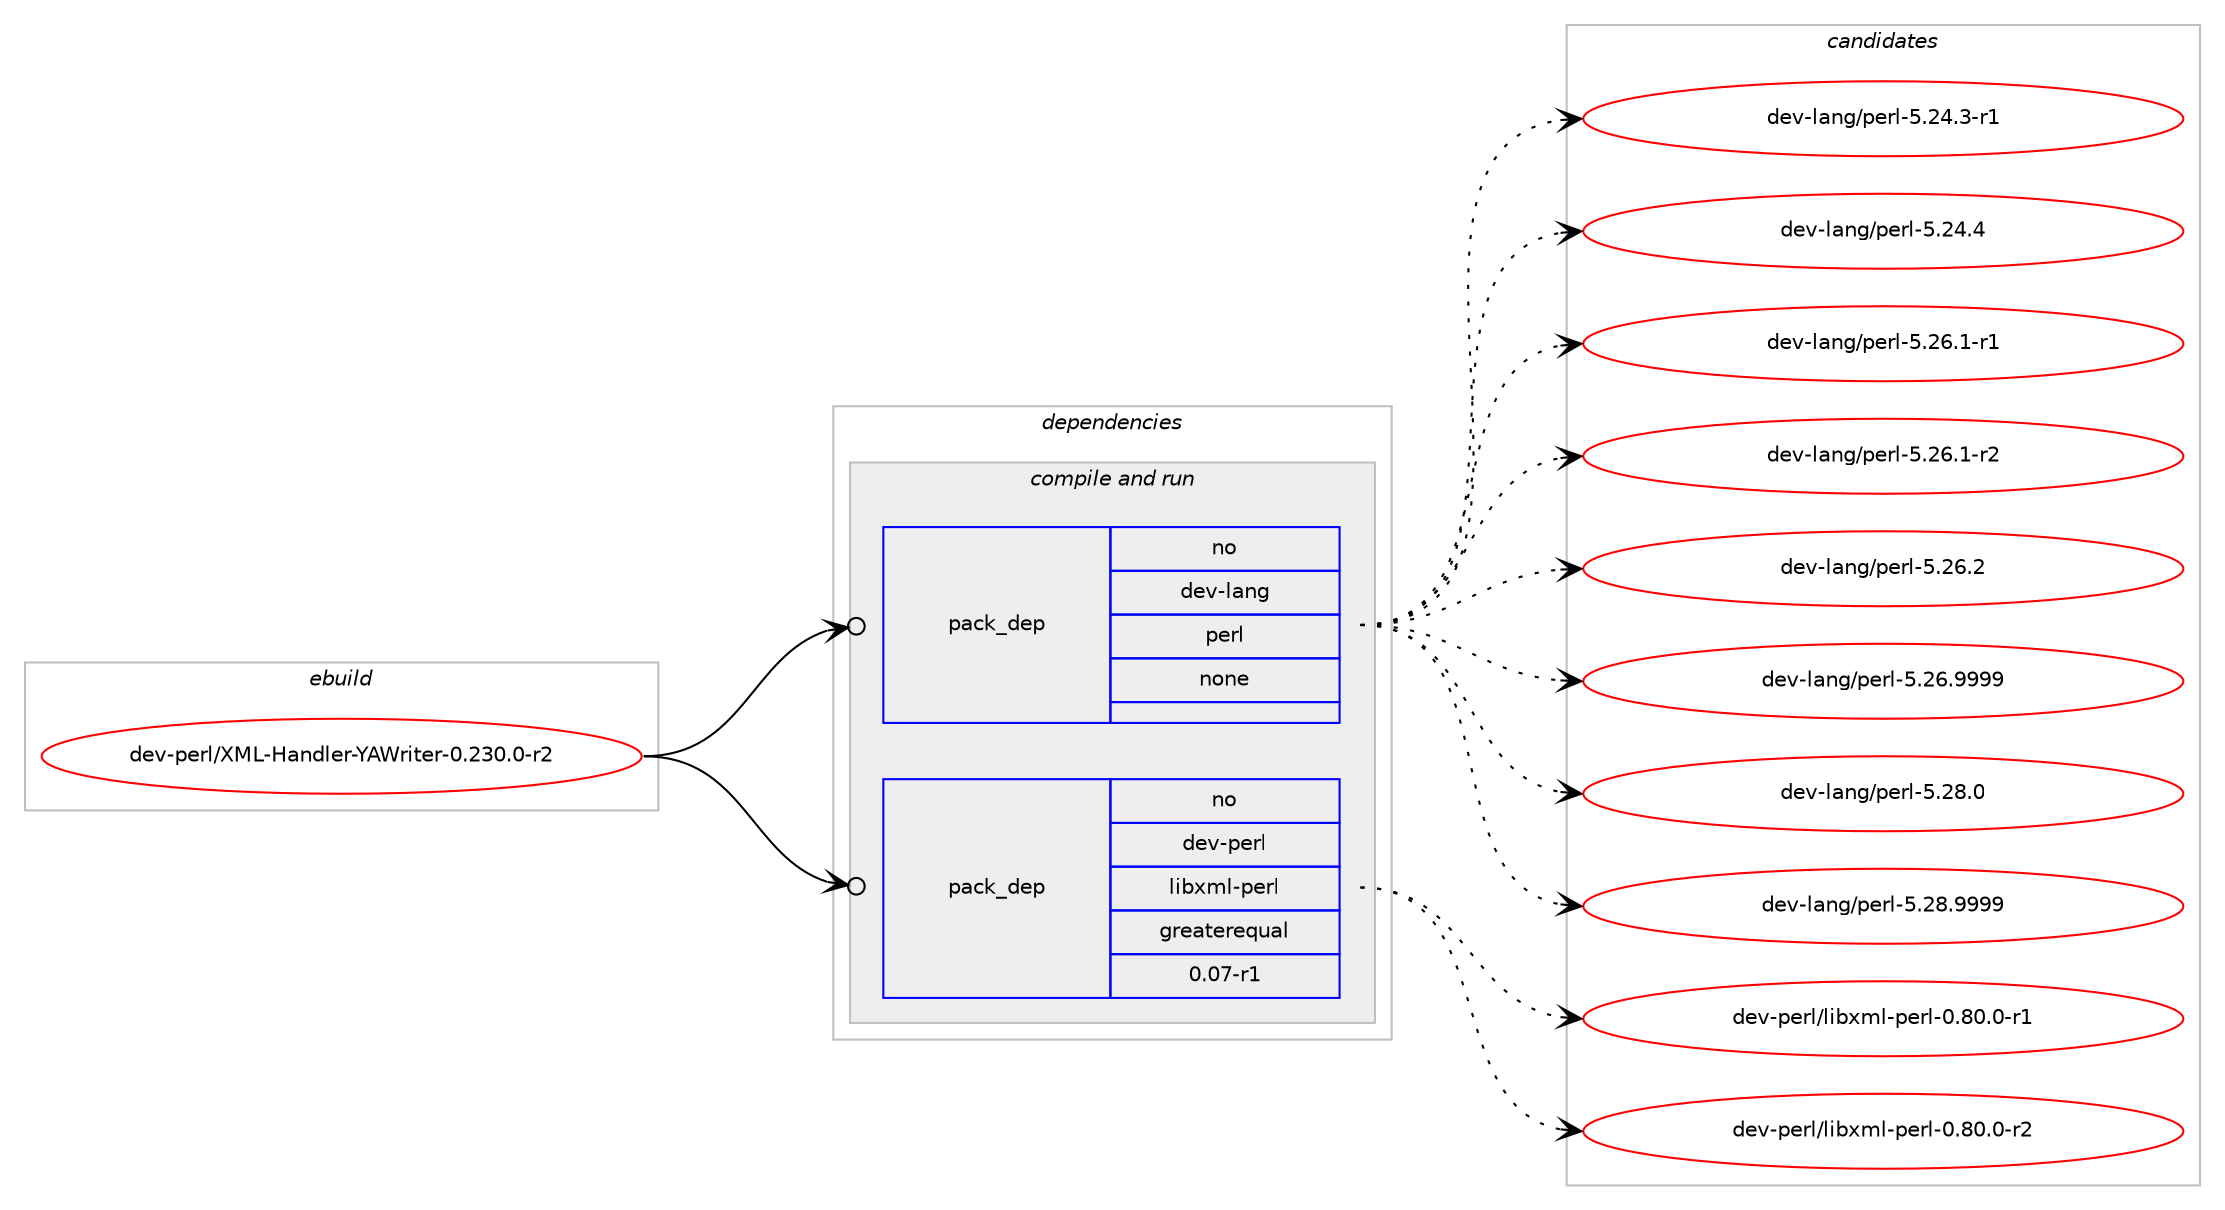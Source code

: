 digraph prolog {

# *************
# Graph options
# *************

newrank=true;
concentrate=true;
compound=true;
graph [rankdir=LR,fontname=Helvetica,fontsize=10,ranksep=1.5];#, ranksep=2.5, nodesep=0.2];
edge  [arrowhead=vee];
node  [fontname=Helvetica,fontsize=10];

# **********
# The ebuild
# **********

subgraph cluster_leftcol {
color=gray;
rank=same;
label=<<i>ebuild</i>>;
id [label="dev-perl/XML-Handler-YAWriter-0.230.0-r2", color=red, width=4, href="../dev-perl/XML-Handler-YAWriter-0.230.0-r2.svg"];
}

# ****************
# The dependencies
# ****************

subgraph cluster_midcol {
color=gray;
label=<<i>dependencies</i>>;
subgraph cluster_compile {
fillcolor="#eeeeee";
style=filled;
label=<<i>compile</i>>;
}
subgraph cluster_compileandrun {
fillcolor="#eeeeee";
style=filled;
label=<<i>compile and run</i>>;
subgraph pack3661 {
dependency5335 [label=<<TABLE BORDER="0" CELLBORDER="1" CELLSPACING="0" CELLPADDING="4" WIDTH="220"><TR><TD ROWSPAN="6" CELLPADDING="30">pack_dep</TD></TR><TR><TD WIDTH="110">no</TD></TR><TR><TD>dev-lang</TD></TR><TR><TD>perl</TD></TR><TR><TD>none</TD></TR><TR><TD></TD></TR></TABLE>>, shape=none, color=blue];
}
id:e -> dependency5335:w [weight=20,style="solid",arrowhead="odotvee"];
subgraph pack3662 {
dependency5336 [label=<<TABLE BORDER="0" CELLBORDER="1" CELLSPACING="0" CELLPADDING="4" WIDTH="220"><TR><TD ROWSPAN="6" CELLPADDING="30">pack_dep</TD></TR><TR><TD WIDTH="110">no</TD></TR><TR><TD>dev-perl</TD></TR><TR><TD>libxml-perl</TD></TR><TR><TD>greaterequal</TD></TR><TR><TD>0.07-r1</TD></TR></TABLE>>, shape=none, color=blue];
}
id:e -> dependency5336:w [weight=20,style="solid",arrowhead="odotvee"];
}
subgraph cluster_run {
fillcolor="#eeeeee";
style=filled;
label=<<i>run</i>>;
}
}

# **************
# The candidates
# **************

subgraph cluster_choices {
rank=same;
color=gray;
label=<<i>candidates</i>>;

subgraph choice3661 {
color=black;
nodesep=1;
choice100101118451089711010347112101114108455346505246514511449 [label="dev-lang/perl-5.24.3-r1", color=red, width=4,href="../dev-lang/perl-5.24.3-r1.svg"];
choice10010111845108971101034711210111410845534650524652 [label="dev-lang/perl-5.24.4", color=red, width=4,href="../dev-lang/perl-5.24.4.svg"];
choice100101118451089711010347112101114108455346505446494511449 [label="dev-lang/perl-5.26.1-r1", color=red, width=4,href="../dev-lang/perl-5.26.1-r1.svg"];
choice100101118451089711010347112101114108455346505446494511450 [label="dev-lang/perl-5.26.1-r2", color=red, width=4,href="../dev-lang/perl-5.26.1-r2.svg"];
choice10010111845108971101034711210111410845534650544650 [label="dev-lang/perl-5.26.2", color=red, width=4,href="../dev-lang/perl-5.26.2.svg"];
choice10010111845108971101034711210111410845534650544657575757 [label="dev-lang/perl-5.26.9999", color=red, width=4,href="../dev-lang/perl-5.26.9999.svg"];
choice10010111845108971101034711210111410845534650564648 [label="dev-lang/perl-5.28.0", color=red, width=4,href="../dev-lang/perl-5.28.0.svg"];
choice10010111845108971101034711210111410845534650564657575757 [label="dev-lang/perl-5.28.9999", color=red, width=4,href="../dev-lang/perl-5.28.9999.svg"];
dependency5335:e -> choice100101118451089711010347112101114108455346505246514511449:w [style=dotted,weight="100"];
dependency5335:e -> choice10010111845108971101034711210111410845534650524652:w [style=dotted,weight="100"];
dependency5335:e -> choice100101118451089711010347112101114108455346505446494511449:w [style=dotted,weight="100"];
dependency5335:e -> choice100101118451089711010347112101114108455346505446494511450:w [style=dotted,weight="100"];
dependency5335:e -> choice10010111845108971101034711210111410845534650544650:w [style=dotted,weight="100"];
dependency5335:e -> choice10010111845108971101034711210111410845534650544657575757:w [style=dotted,weight="100"];
dependency5335:e -> choice10010111845108971101034711210111410845534650564648:w [style=dotted,weight="100"];
dependency5335:e -> choice10010111845108971101034711210111410845534650564657575757:w [style=dotted,weight="100"];
}
subgraph choice3662 {
color=black;
nodesep=1;
choice10010111845112101114108471081059812010910845112101114108454846564846484511449 [label="dev-perl/libxml-perl-0.80.0-r1", color=red, width=4,href="../dev-perl/libxml-perl-0.80.0-r1.svg"];
choice10010111845112101114108471081059812010910845112101114108454846564846484511450 [label="dev-perl/libxml-perl-0.80.0-r2", color=red, width=4,href="../dev-perl/libxml-perl-0.80.0-r2.svg"];
dependency5336:e -> choice10010111845112101114108471081059812010910845112101114108454846564846484511449:w [style=dotted,weight="100"];
dependency5336:e -> choice10010111845112101114108471081059812010910845112101114108454846564846484511450:w [style=dotted,weight="100"];
}
}

}

